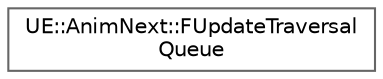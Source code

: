 digraph "Graphical Class Hierarchy"
{
 // INTERACTIVE_SVG=YES
 // LATEX_PDF_SIZE
  bgcolor="transparent";
  edge [fontname=Helvetica,fontsize=10,labelfontname=Helvetica,labelfontsize=10];
  node [fontname=Helvetica,fontsize=10,shape=box,height=0.2,width=0.4];
  rankdir="LR";
  Node0 [id="Node000000",label="UE::AnimNext::FUpdateTraversal\lQueue",height=0.2,width=0.4,color="grey40", fillcolor="white", style="filled",URL="$d6/dd7/structUE_1_1AnimNext_1_1FUpdateTraversalQueue.html",tooltip="FUpdateTraversalQueue."];
}

